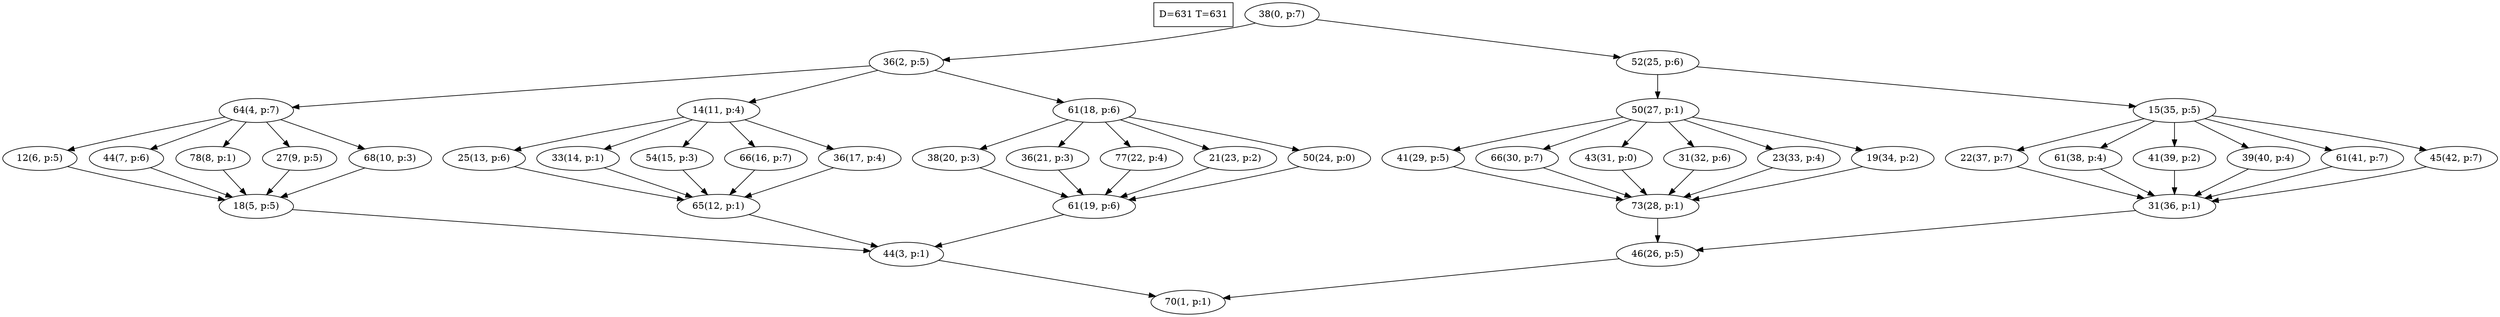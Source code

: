 digraph Task {
i [shape=box, label="D=631 T=631"]; 
0 [label="38(0, p:7)"];
1 [label="70(1, p:1)"];
2 [label="36(2, p:5)"];
3 [label="44(3, p:1)"];
4 [label="64(4, p:7)"];
5 [label="18(5, p:5)"];
6 [label="12(6, p:5)"];
7 [label="44(7, p:6)"];
8 [label="78(8, p:1)"];
9 [label="27(9, p:5)"];
10 [label="68(10, p:3)"];
11 [label="14(11, p:4)"];
12 [label="65(12, p:1)"];
13 [label="25(13, p:6)"];
14 [label="33(14, p:1)"];
15 [label="54(15, p:3)"];
16 [label="66(16, p:7)"];
17 [label="36(17, p:4)"];
18 [label="61(18, p:6)"];
19 [label="61(19, p:6)"];
20 [label="38(20, p:3)"];
21 [label="36(21, p:3)"];
22 [label="77(22, p:4)"];
23 [label="21(23, p:2)"];
24 [label="50(24, p:0)"];
25 [label="52(25, p:6)"];
26 [label="46(26, p:5)"];
27 [label="50(27, p:1)"];
28 [label="73(28, p:1)"];
29 [label="41(29, p:5)"];
30 [label="66(30, p:7)"];
31 [label="43(31, p:0)"];
32 [label="31(32, p:6)"];
33 [label="23(33, p:4)"];
34 [label="19(34, p:2)"];
35 [label="15(35, p:5)"];
36 [label="31(36, p:1)"];
37 [label="22(37, p:7)"];
38 [label="61(38, p:4)"];
39 [label="41(39, p:2)"];
40 [label="39(40, p:4)"];
41 [label="61(41, p:7)"];
42 [label="45(42, p:7)"];
0 -> 2;
0 -> 25;
2 -> 4;
2 -> 11;
2 -> 18;
3 -> 1;
4 -> 6;
4 -> 7;
4 -> 8;
4 -> 9;
4 -> 10;
5 -> 3;
6 -> 5;
7 -> 5;
8 -> 5;
9 -> 5;
10 -> 5;
11 -> 13;
11 -> 14;
11 -> 15;
11 -> 16;
11 -> 17;
12 -> 3;
13 -> 12;
14 -> 12;
15 -> 12;
16 -> 12;
17 -> 12;
18 -> 20;
18 -> 21;
18 -> 22;
18 -> 23;
18 -> 24;
19 -> 3;
20 -> 19;
21 -> 19;
22 -> 19;
23 -> 19;
24 -> 19;
25 -> 27;
25 -> 35;
26 -> 1;
27 -> 29;
27 -> 30;
27 -> 31;
27 -> 32;
27 -> 33;
27 -> 34;
28 -> 26;
29 -> 28;
30 -> 28;
31 -> 28;
32 -> 28;
33 -> 28;
34 -> 28;
35 -> 37;
35 -> 38;
35 -> 39;
35 -> 40;
35 -> 41;
35 -> 42;
36 -> 26;
37 -> 36;
38 -> 36;
39 -> 36;
40 -> 36;
41 -> 36;
42 -> 36;
}